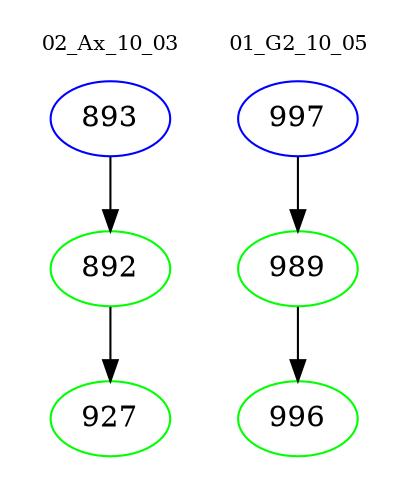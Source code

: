 digraph{
subgraph cluster_0 {
color = white
label = "02_Ax_10_03";
fontsize=10;
T0_893 [label="893", color="blue"]
T0_893 -> T0_892 [color="black"]
T0_892 [label="892", color="green"]
T0_892 -> T0_927 [color="black"]
T0_927 [label="927", color="green"]
}
subgraph cluster_1 {
color = white
label = "01_G2_10_05";
fontsize=10;
T1_997 [label="997", color="blue"]
T1_997 -> T1_989 [color="black"]
T1_989 [label="989", color="green"]
T1_989 -> T1_996 [color="black"]
T1_996 [label="996", color="green"]
}
}
